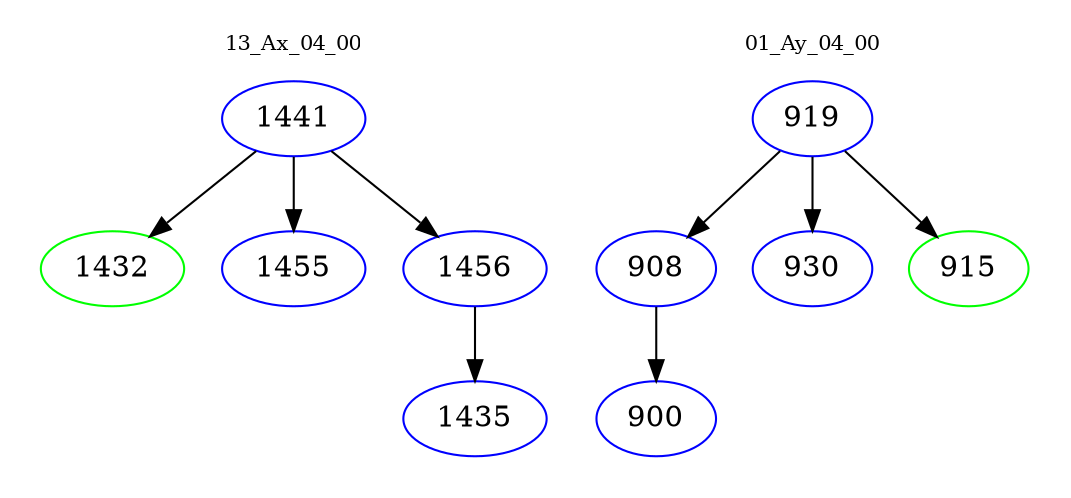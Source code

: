 digraph{
subgraph cluster_0 {
color = white
label = "13_Ax_04_00";
fontsize=10;
T0_1441 [label="1441", color="blue"]
T0_1441 -> T0_1432 [color="black"]
T0_1432 [label="1432", color="green"]
T0_1441 -> T0_1455 [color="black"]
T0_1455 [label="1455", color="blue"]
T0_1441 -> T0_1456 [color="black"]
T0_1456 [label="1456", color="blue"]
T0_1456 -> T0_1435 [color="black"]
T0_1435 [label="1435", color="blue"]
}
subgraph cluster_1 {
color = white
label = "01_Ay_04_00";
fontsize=10;
T1_919 [label="919", color="blue"]
T1_919 -> T1_908 [color="black"]
T1_908 [label="908", color="blue"]
T1_908 -> T1_900 [color="black"]
T1_900 [label="900", color="blue"]
T1_919 -> T1_930 [color="black"]
T1_930 [label="930", color="blue"]
T1_919 -> T1_915 [color="black"]
T1_915 [label="915", color="green"]
}
}
